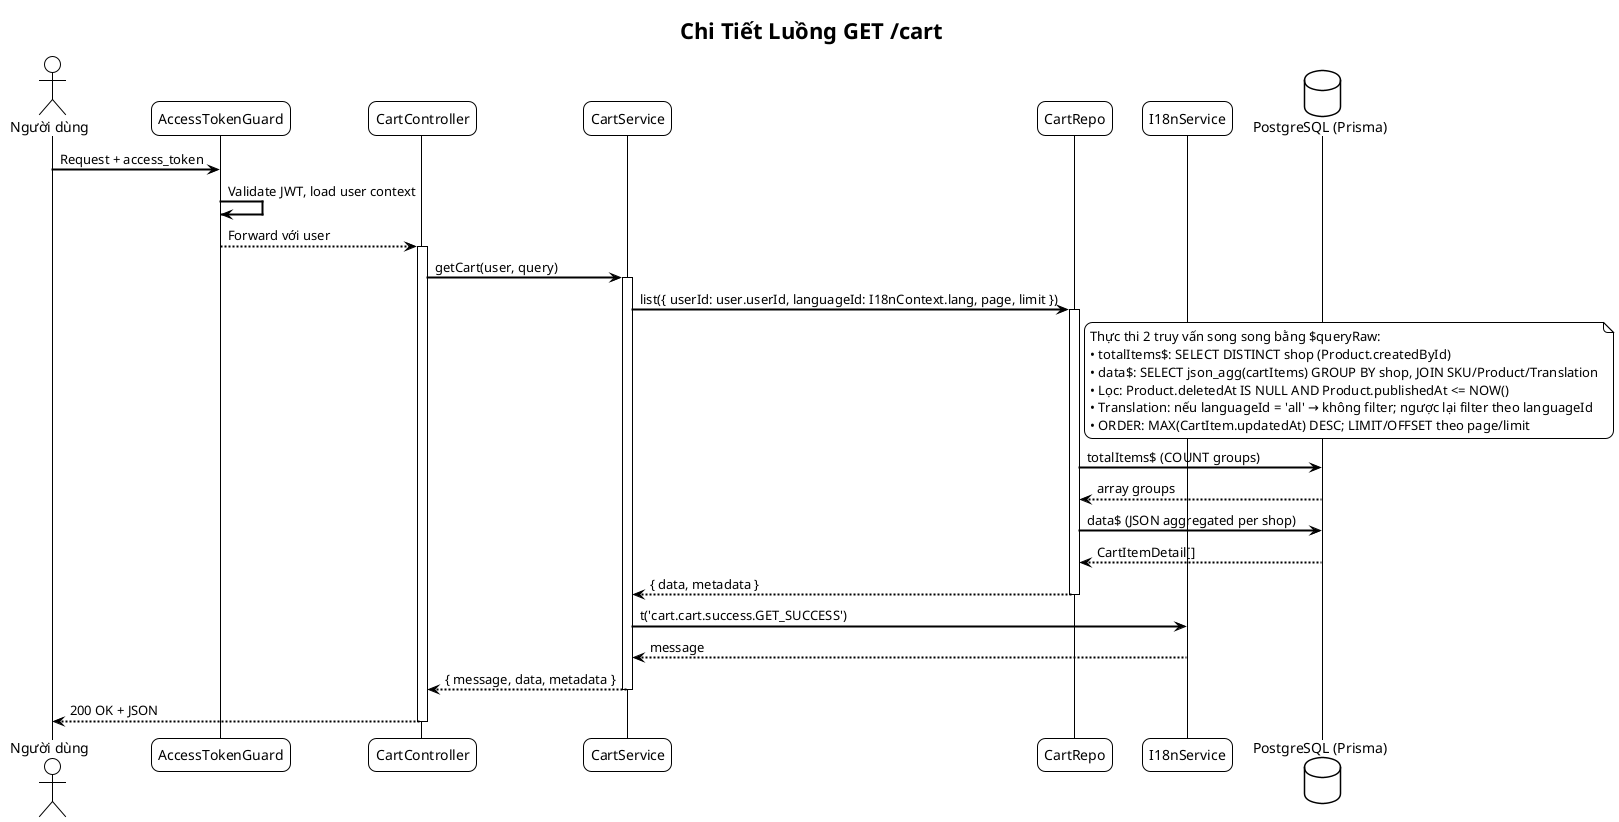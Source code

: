 @startuml Cart - Get List Sequence
!theme plain
skinparam backgroundColor #FFFFFF
skinparam sequenceArrowThickness 2
skinparam roundcorner 16

title Chi Tiết Luồng GET /cart

actor "Người dùng" as U
participant "AccessTokenGuard" as AG
participant "CartController" as CC
participant "CartService" as CS
participant "CartRepo" as CR
participant "I18nService" as IS
database "PostgreSQL (Prisma)" as DB

U -> AG: Request + access_token
AG -> AG: Validate JWT, load user context
AG --> CC: Forward với user
activate CC

CC -> CS: getCart(user, query)
activate CS

CS -> CR: list({ userId: user.userId, languageId: I18nContext.lang, page, limit })
activate CR

note right of CR
Thực thi 2 truy vấn song song bằng $queryRaw:
• totalItems$: SELECT DISTINCT shop (Product.createdById)
• data$: SELECT json_agg(cartItems) GROUP BY shop, JOIN SKU/Product/Translation
• Lọc: Product.deletedAt IS NULL AND Product.publishedAt <= NOW()
• Translation: nếu languageId = 'all' → không filter; ngược lại filter theo languageId
• ORDER: MAX(CartItem.updatedAt) DESC; LIMIT/OFFSET theo page/limit
end note

CR -> DB: totalItems$ (COUNT groups)
DB --> CR: array groups
CR -> DB: data$ (JSON aggregated per shop)
DB --> CR: CartItemDetail[]
CR --> CS: { data, metadata }
deactivate CR

CS -> IS: t('cart.cart.success.GET_SUCCESS')
IS --> CS: message
CS --> CC: { message, data, metadata }
deactivate CS

CC --> U: 200 OK + JSON
deactivate CC

@enduml



